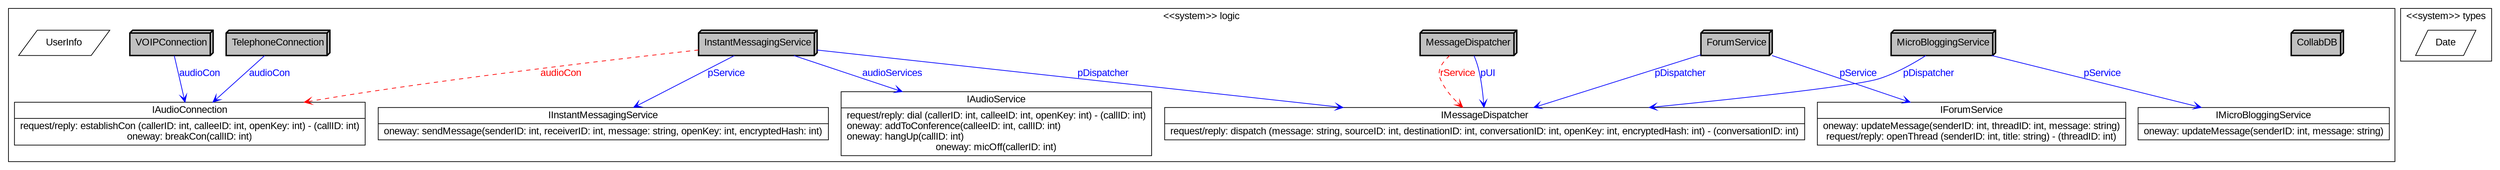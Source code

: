 	digraph "examplevis" {
		
			graph [fontname="arial"];
			node [fontname="arial"];
			edge [fontname="arial"];
		
		
	subgraph "cluster_collabSPL.logic" {
		
		    label = "<<system>> logic";
		
		
	"0" [ label="CollabDB", shape="box3d", fillcolor="grey", style="filled", style="bold, filled" ];
	"1" [ label="MessageDispatcher", shape="box3d", fillcolor="grey", style="filled", style="bold, filled" ];
	"2" [ label="MicroBloggingService", shape="box3d", fillcolor="grey", style="filled", style="bold, filled" ];
	"3" [ label="ForumService", shape="box3d", fillcolor="grey", style="filled", style="bold, filled" ];
	"4" [ label="InstantMessagingService", shape="box3d", fillcolor="grey", style="filled", style="bold, filled" ];
	"5" [ label="TelephoneConnection", shape="box3d", fillcolor="grey", style="filled", style="bold, filled" ];
	"6" [ label="VOIPConnection", shape="box3d", fillcolor="grey", style="filled", style="bold, filled" ];
	"7" [ label="IMessageDispatcher", shape="record", label="{IMessageDispatcher|request/reply: dispatch (message: string, sourceID: int, destinationID: int, conversationID: int, openKey: int, encryptedHash: int) - (conversationID: int)}" ];
	"8" [ label="IMicroBloggingService", shape="record", label="{IMicroBloggingService|oneway: updateMessage(senderID: int, message: string)}" ];
	"9" [ label="IInstantMessagingService", shape="record", label="{IInstantMessagingService|oneway: sendMessage(senderID: int, receiverID: int, message: string, openKey: int, encryptedHash: int)}" ];
	"10" [ label="IForumService", shape="record", label="{IForumService|oneway: updateMessage(senderID: int, threadID: int, message: string)\lrequest/reply: openThread (senderID: int, title: string) - (threadID: int)}" ];
	"11" [ label="IAudioConnection", shape="record", label="{IAudioConnection|request/reply: establishCon (callerID: int, calleeID: int, openKey: int) - (callID: int)\loneway: breakCon(callID: int)}" ];
	"12" [ label="IAudioService", shape="record", label="{IAudioService|request/reply: dial (callerID: int, calleeID: int, openKey: int) - (callID: int)\loneway: addToConference(calleeID: int, callID: int)\loneway: hangUp(callID: int)\loneway: micOff(callerID: int)}" ];
	"13" [ label="UserInfo", shape="parallelogram" ];
	"1"  -> "7"  [ arrowhead="vee", style="solid", color="blue", fontcolor="blue", label="pUI" ];
	"1"  -> "7"  [ arrowhead="vee", style="dashed", color="red", fontcolor="red", label="rService" ];
	"2"  -> "7"  [ arrowhead="vee", style="solid", color="blue", fontcolor="blue", label="pDispatcher" ];
	"2"  -> "8"  [ arrowhead="vee", style="solid", color="blue", fontcolor="blue", label="pService" ];
	"3"  -> "7"  [ arrowhead="vee", style="solid", color="blue", fontcolor="blue", label="pDispatcher" ];
	"3"  -> "10"  [ arrowhead="vee", style="solid", color="blue", fontcolor="blue", label="pService" ];
	"4"  -> "7"  [ arrowhead="vee", style="solid", color="blue", fontcolor="blue", label="pDispatcher" ];
	"4"  -> "9"  [ arrowhead="vee", style="solid", color="blue", fontcolor="blue", label="pService" ];
	"4"  -> "12"  [ arrowhead="vee", style="solid", color="blue", fontcolor="blue", label="audioServices" ];
	"4"  -> "11"  [ arrowhead="vee", style="dashed", color="red", fontcolor="red", label="audioCon" ];
	"5"  -> "11"  [ arrowhead="vee", style="solid", color="blue", fontcolor="blue", label="audioCon" ];
	"6"  -> "11"  [ arrowhead="vee", style="solid", color="blue", fontcolor="blue", label="audioCon" ]	
	}	
;
	subgraph "cluster_collabSPL" {
		
		    label = "<<system>> collabSPL";
		
			
	}	
;
	subgraph "cluster_lib" {
		
		    label = "<<system>> lib";
		
			
	}	
;
	subgraph "cluster_lib.types" {
		
		    label = "<<system>> types";
		
		
	"14" [ label="Date", shape="parallelogram" ]	
	}	

	}
	